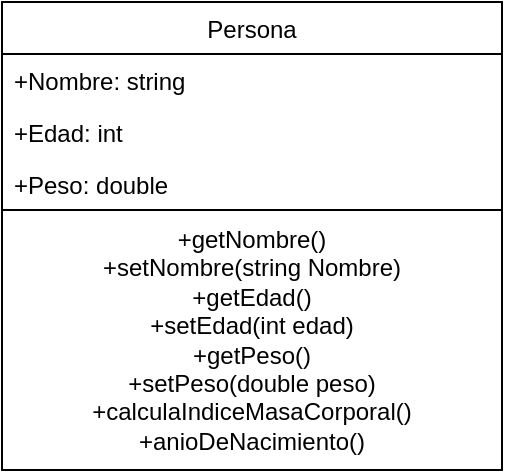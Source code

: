 <mxfile version="14.9.6" type="device"><diagram id="BtoseC07uQjo2JuHfNuZ" name="Página-1"><mxGraphModel dx="1086" dy="806" grid="1" gridSize="10" guides="1" tooltips="1" connect="1" arrows="1" fold="1" page="1" pageScale="1" pageWidth="827" pageHeight="1169" math="0" shadow="0"><root><mxCell id="0"/><mxCell id="1" parent="0"/><mxCell id="vk940xKXHGTd-4AgMGDo-14" value="Persona" style="swimlane;fontStyle=0;childLayout=stackLayout;horizontal=1;startSize=26;horizontalStack=0;resizeParent=1;resizeParentMax=0;resizeLast=0;collapsible=1;marginBottom=0;" vertex="1" parent="1"><mxGeometry x="300" y="160" width="250" height="104" as="geometry"/></mxCell><mxCell id="vk940xKXHGTd-4AgMGDo-15" value="+Nombre: string" style="text;strokeColor=none;fillColor=none;align=left;verticalAlign=top;spacingLeft=4;spacingRight=4;overflow=hidden;rotatable=0;points=[[0,0.5],[1,0.5]];portConstraint=eastwest;" vertex="1" parent="vk940xKXHGTd-4AgMGDo-14"><mxGeometry y="26" width="250" height="26" as="geometry"/></mxCell><mxCell id="vk940xKXHGTd-4AgMGDo-16" value="+Edad: int" style="text;strokeColor=none;fillColor=none;align=left;verticalAlign=top;spacingLeft=4;spacingRight=4;overflow=hidden;rotatable=0;points=[[0,0.5],[1,0.5]];portConstraint=eastwest;" vertex="1" parent="vk940xKXHGTd-4AgMGDo-14"><mxGeometry y="52" width="250" height="26" as="geometry"/></mxCell><mxCell id="vk940xKXHGTd-4AgMGDo-17" value="+Peso: double&#10;" style="text;strokeColor=none;fillColor=none;align=left;verticalAlign=top;spacingLeft=4;spacingRight=4;overflow=hidden;rotatable=0;points=[[0,0.5],[1,0.5]];portConstraint=eastwest;" vertex="1" parent="vk940xKXHGTd-4AgMGDo-14"><mxGeometry y="78" width="250" height="26" as="geometry"/></mxCell><mxCell id="vk940xKXHGTd-4AgMGDo-20" value="+getNombre()&lt;br&gt;+setNombre(string Nombre)&lt;br&gt;+getEdad()&lt;br&gt;+setEdad(int edad)&lt;br&gt;+getPeso()&lt;br&gt;+setPeso(double peso)&lt;br&gt;+calculaIndiceMasaCorporal()&lt;br&gt;+anioDeNacimiento()&lt;br&gt;" style="rounded=0;whiteSpace=wrap;html=1;" vertex="1" parent="1"><mxGeometry x="300" y="264" width="250" height="130" as="geometry"/></mxCell></root></mxGraphModel></diagram></mxfile>